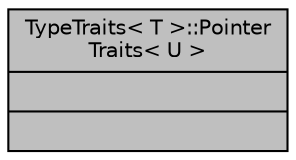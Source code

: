 digraph "TypeTraits&lt; T &gt;::PointerTraits&lt; U &gt;"
{
  edge [fontname="Helvetica",fontsize="10",labelfontname="Helvetica",labelfontsize="10"];
  node [fontname="Helvetica",fontsize="10",shape=record];
  Node1 [label="{TypeTraits\< T \>::Pointer\lTraits\< U \>\n||}",height=0.2,width=0.4,color="black", fillcolor="grey75", style="filled", fontcolor="black"];
}
